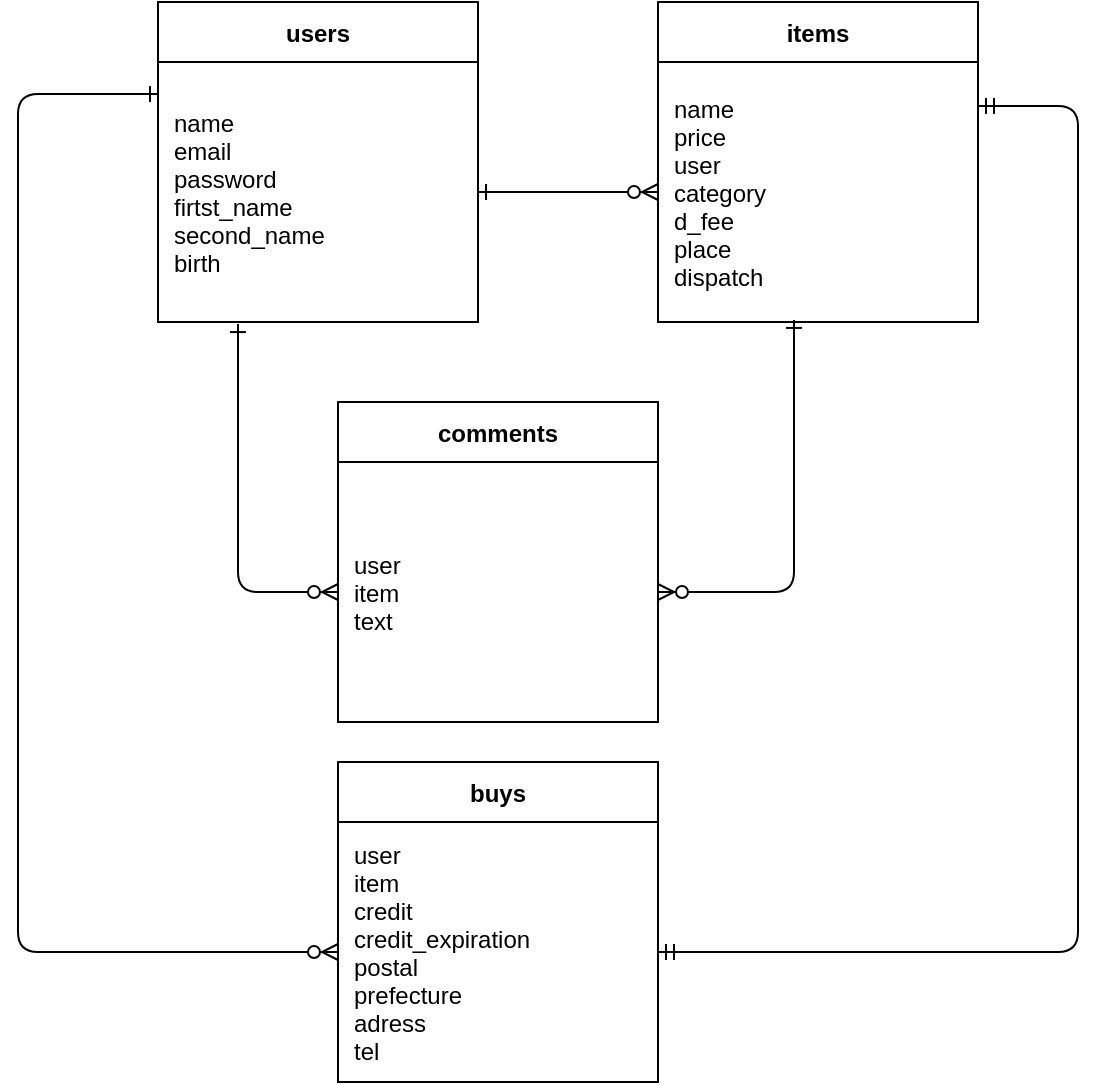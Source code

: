 <mxfile version="13.6.2" type="github">
  <diagram id="R2lEEEUBdFMjLlhIrx00" name="Page-1">
    <mxGraphModel dx="600" dy="741" grid="1" gridSize="10" guides="1" tooltips="1" connect="1" arrows="1" fold="1" page="1" pageScale="1" pageWidth="850" pageHeight="1100" math="0" shadow="0" extFonts="Permanent Marker^https://fonts.googleapis.com/css?family=Permanent+Marker">
      <root>
        <mxCell id="0" />
        <mxCell id="1" parent="0" />
        <mxCell id="C-vyLk0tnHw3VtMMgP7b-12" value="" style="edgeStyle=entityRelationEdgeStyle;endArrow=ERzeroToMany;startArrow=ERone;endFill=1;startFill=0;" parent="1" source="C-vyLk0tnHw3VtMMgP7b-3" target="erLLJdRSAKnUaaHac-lv-2" edge="1">
          <mxGeometry width="100" height="100" relative="1" as="geometry">
            <mxPoint x="400" y="180" as="sourcePoint" />
            <mxPoint x="730" y="350" as="targetPoint" />
          </mxGeometry>
        </mxCell>
        <mxCell id="erLLJdRSAKnUaaHac-lv-1" value="items" style="shape=table;startSize=30;container=1;collapsible=1;childLayout=tableLayout;fixedRows=1;rowLines=0;fontStyle=1;align=center;resizeLast=1;" vertex="1" parent="1">
          <mxGeometry x="580" y="60" width="160" height="160" as="geometry" />
        </mxCell>
        <mxCell id="erLLJdRSAKnUaaHac-lv-2" value="" style="shape=partialRectangle;collapsible=0;dropTarget=0;pointerEvents=0;fillColor=none;points=[[0,0.5],[1,0.5]];portConstraint=eastwest;top=0;left=0;right=0;bottom=1;" vertex="1" parent="erLLJdRSAKnUaaHac-lv-1">
          <mxGeometry y="30" width="160" height="130" as="geometry" />
        </mxCell>
        <mxCell id="erLLJdRSAKnUaaHac-lv-3" value="name&#xa;price&#xa;user&#xa;category&#xa;d_fee&#xa;place&#xa;dispatch" style="shape=partialRectangle;overflow=hidden;connectable=0;fillColor=none;top=0;left=0;bottom=0;right=0;align=left;spacingLeft=6;fontStyle=0;strokeColor=none;" vertex="1" parent="erLLJdRSAKnUaaHac-lv-2">
          <mxGeometry width="160" height="130" as="geometry" />
        </mxCell>
        <mxCell id="erLLJdRSAKnUaaHac-lv-7" value="" style="edgeStyle=orthogonalEdgeStyle;endArrow=ERzeroToMany;startArrow=ERone;endFill=1;startFill=0;exitX=0.425;exitY=0.992;exitDx=0;exitDy=0;exitPerimeter=0;" edge="1" parent="1" source="erLLJdRSAKnUaaHac-lv-2" target="erLLJdRSAKnUaaHac-lv-5">
          <mxGeometry width="100" height="100" relative="1" as="geometry">
            <mxPoint x="630" y="250" as="sourcePoint" />
            <mxPoint x="590" y="165" as="targetPoint" />
          </mxGeometry>
        </mxCell>
        <mxCell id="erLLJdRSAKnUaaHac-lv-8" value="" style="edgeStyle=orthogonalEdgeStyle;endArrow=ERzeroToMany;startArrow=ERone;endFill=1;startFill=0;entryX=0;entryY=0.5;entryDx=0;entryDy=0;elbow=vertical;exitX=0.25;exitY=1.008;exitDx=0;exitDy=0;exitPerimeter=0;" edge="1" parent="1" source="C-vyLk0tnHw3VtMMgP7b-3" target="erLLJdRSAKnUaaHac-lv-5">
          <mxGeometry width="100" height="100" relative="1" as="geometry">
            <mxPoint x="280" y="200" as="sourcePoint" />
            <mxPoint x="540" y="365" as="targetPoint" />
          </mxGeometry>
        </mxCell>
        <mxCell id="C-vyLk0tnHw3VtMMgP7b-2" value="users" style="shape=table;startSize=30;container=1;collapsible=1;childLayout=tableLayout;fixedRows=1;rowLines=0;fontStyle=1;align=center;resizeLast=1;" parent="1" vertex="1">
          <mxGeometry x="330" y="60" width="160" height="160" as="geometry" />
        </mxCell>
        <mxCell id="C-vyLk0tnHw3VtMMgP7b-3" value="" style="shape=partialRectangle;collapsible=0;dropTarget=0;pointerEvents=0;fillColor=none;points=[[0,0.5],[1,0.5]];portConstraint=eastwest;top=0;left=0;right=0;bottom=1;" parent="C-vyLk0tnHw3VtMMgP7b-2" vertex="1">
          <mxGeometry y="30" width="160" height="130" as="geometry" />
        </mxCell>
        <mxCell id="C-vyLk0tnHw3VtMMgP7b-5" value="name&#xa;email&#xa;password&#xa;firtst_name&#xa;second_name&#xa;birth" style="shape=partialRectangle;overflow=hidden;connectable=0;fillColor=none;top=0;left=0;bottom=0;right=0;align=left;spacingLeft=6;fontStyle=0;strokeColor=none;" parent="C-vyLk0tnHw3VtMMgP7b-3" vertex="1">
          <mxGeometry width="160" height="130" as="geometry" />
        </mxCell>
        <mxCell id="erLLJdRSAKnUaaHac-lv-12" value="buys" style="shape=table;startSize=30;container=1;collapsible=1;childLayout=tableLayout;fixedRows=1;rowLines=0;fontStyle=1;align=center;resizeLast=1;" vertex="1" parent="1">
          <mxGeometry x="420" y="440" width="160" height="160" as="geometry" />
        </mxCell>
        <mxCell id="erLLJdRSAKnUaaHac-lv-13" value="" style="shape=partialRectangle;collapsible=0;dropTarget=0;pointerEvents=0;fillColor=none;points=[[0,0.5],[1,0.5]];portConstraint=eastwest;top=0;left=0;right=0;bottom=1;" vertex="1" parent="erLLJdRSAKnUaaHac-lv-12">
          <mxGeometry y="30" width="160" height="130" as="geometry" />
        </mxCell>
        <mxCell id="erLLJdRSAKnUaaHac-lv-14" value="user&#xa;item&#xa;credit&#xa;credit_expiration&#xa;postal&#xa;prefecture&#xa;adress&#xa;tel" style="shape=partialRectangle;overflow=hidden;connectable=0;fillColor=none;top=0;left=0;bottom=0;right=0;align=left;spacingLeft=6;fontStyle=0;strokeColor=none;" vertex="1" parent="erLLJdRSAKnUaaHac-lv-13">
          <mxGeometry width="160" height="130" as="geometry" />
        </mxCell>
        <mxCell id="erLLJdRSAKnUaaHac-lv-15" value="" style="edgeStyle=elbowEdgeStyle;endArrow=ERzeroToMany;startArrow=ERone;endFill=1;startFill=0;entryX=0;entryY=0.5;entryDx=0;entryDy=0;exitX=0;exitY=0.123;exitDx=0;exitDy=0;exitPerimeter=0;" edge="1" parent="1" source="C-vyLk0tnHw3VtMMgP7b-3" target="erLLJdRSAKnUaaHac-lv-13">
          <mxGeometry width="100" height="100" relative="1" as="geometry">
            <mxPoint x="340" y="165" as="sourcePoint" />
            <mxPoint x="380" y="365" as="targetPoint" />
            <Array as="points">
              <mxPoint x="260" y="320" />
            </Array>
          </mxGeometry>
        </mxCell>
        <mxCell id="erLLJdRSAKnUaaHac-lv-17" value="" style="edgeStyle=elbowEdgeStyle;fontSize=12;html=1;endArrow=ERmandOne;startArrow=ERmandOne;exitX=1;exitY=0.5;exitDx=0;exitDy=0;entryX=1;entryY=0.169;entryDx=0;entryDy=0;entryPerimeter=0;" edge="1" parent="1" source="erLLJdRSAKnUaaHac-lv-13" target="erLLJdRSAKnUaaHac-lv-2">
          <mxGeometry width="100" height="100" relative="1" as="geometry">
            <mxPoint x="520" y="400" as="sourcePoint" />
            <mxPoint x="620" y="300" as="targetPoint" />
            <Array as="points">
              <mxPoint x="790" y="323" />
            </Array>
          </mxGeometry>
        </mxCell>
        <mxCell id="erLLJdRSAKnUaaHac-lv-4" value="comments" style="shape=table;startSize=30;container=1;collapsible=1;childLayout=tableLayout;fixedRows=1;rowLines=0;fontStyle=1;align=center;resizeLast=1;" vertex="1" parent="1">
          <mxGeometry x="420" y="260" width="160" height="160" as="geometry" />
        </mxCell>
        <mxCell id="erLLJdRSAKnUaaHac-lv-5" value="" style="shape=partialRectangle;collapsible=0;dropTarget=0;pointerEvents=0;fillColor=none;points=[[0,0.5],[1,0.5]];portConstraint=eastwest;top=0;left=0;right=0;bottom=1;" vertex="1" parent="erLLJdRSAKnUaaHac-lv-4">
          <mxGeometry y="30" width="160" height="130" as="geometry" />
        </mxCell>
        <mxCell id="erLLJdRSAKnUaaHac-lv-6" value="user&#xa;item&#xa;text" style="shape=partialRectangle;overflow=hidden;connectable=0;fillColor=none;top=0;left=0;bottom=0;right=0;align=left;spacingLeft=6;fontStyle=0;strokeColor=none;" vertex="1" parent="erLLJdRSAKnUaaHac-lv-5">
          <mxGeometry width="160" height="130" as="geometry" />
        </mxCell>
      </root>
    </mxGraphModel>
  </diagram>
</mxfile>

